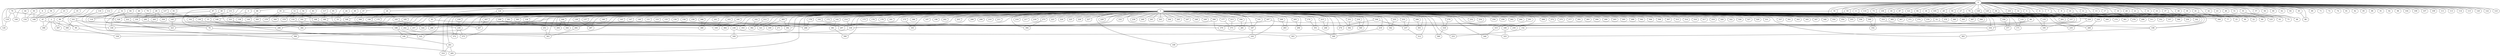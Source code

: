
graph graphname {
    0 -- 1
0 -- 2
0 -- 3
0 -- 4
0 -- 5
0 -- 6
0 -- 7
0 -- 8
0 -- 9
0 -- 10
0 -- 11
0 -- 12
0 -- 13
0 -- 14
0 -- 15
0 -- 16
0 -- 17
0 -- 18
0 -- 19
0 -- 20
0 -- 21
0 -- 22
0 -- 23
0 -- 24
0 -- 25
0 -- 26
0 -- 27
0 -- 28
0 -- 29
0 -- 30
0 -- 31
0 -- 32
0 -- 33
0 -- 34
0 -- 35
0 -- 36
0 -- 37
0 -- 38
0 -- 39
0 -- 40
0 -- 41
0 -- 42
0 -- 43
0 -- 44
0 -- 45
0 -- 46
0 -- 47
0 -- 48
0 -- 49
0 -- 50
0 -- 51
0 -- 52
0 -- 53
0 -- 54
0 -- 55
0 -- 56
0 -- 57
0 -- 58
0 -- 59
0 -- 60
0 -- 61
0 -- 62
0 -- 63
0 -- 64
0 -- 65
0 -- 66
0 -- 67
0 -- 68
0 -- 69
0 -- 70
0 -- 71
0 -- 72
0 -- 73
0 -- 74
0 -- 75
0 -- 76
0 -- 77
0 -- 78
0 -- 79
0 -- 80
0 -- 81
0 -- 82
0 -- 83
0 -- 84
0 -- 85
0 -- 86
0 -- 87
0 -- 88
0 -- 89
0 -- 90
0 -- 91
0 -- 92
0 -- 93
0 -- 94
0 -- 95
0 -- 96
0 -- 97
0 -- 98
0 -- 99
0 -- 100
0 -- 101
0 -- 102
0 -- 103
0 -- 104
0 -- 105
0 -- 106
0 -- 107
0 -- 108
0 -- 109
0 -- 110
0 -- 111
0 -- 112
0 -- 113
0 -- 114
0 -- 115
0 -- 116
0 -- 117
0 -- 118
0 -- 119
0 -- 120
0 -- 121
0 -- 122
0 -- 123
0 -- 124
0 -- 125
0 -- 126
0 -- 127
0 -- 128
0 -- 129
0 -- 130
0 -- 131
1 -- 132
1 -- 133
1 -- 134
1 -- 135
1 -- 136
1 -- 137
1 -- 138
1 -- 139
1 -- 140
1 -- 141
1 -- 142
1 -- 143
1 -- 144
1 -- 145
1 -- 146
1 -- 147
1 -- 148
1 -- 149
1 -- 150
1 -- 151
1 -- 152
1 -- 153
1 -- 154
1 -- 155
1 -- 156
1 -- 157
1 -- 158
1 -- 159
1 -- 160
1 -- 161
1 -- 162
1 -- 163
1 -- 164
1 -- 165
1 -- 166
1 -- 167
1 -- 168
1 -- 169
1 -- 170
1 -- 171
1 -- 172
1 -- 173
1 -- 174
1 -- 175
1 -- 176
1 -- 177
1 -- 178
1 -- 179
1 -- 180
1 -- 181
1 -- 182
1 -- 183
1 -- 184
1 -- 185
1 -- 186
1 -- 187
1 -- 188
1 -- 189
1 -- 190
1 -- 191
1 -- 192
1 -- 193
1 -- 194
1 -- 195
1 -- 196
1 -- 197
1 -- 198
1 -- 199
1 -- 200
1 -- 201
1 -- 202
1 -- 203
1 -- 204
1 -- 205
1 -- 206
1 -- 207
1 -- 208
1 -- 209
1 -- 210
1 -- 211
1 -- 212
1 -- 213
1 -- 214
1 -- 215
1 -- 216
1 -- 217
1 -- 218
1 -- 219
1 -- 220
1 -- 221
1 -- 222
1 -- 223
1 -- 224
1 -- 225
1 -- 226
1 -- 227
1 -- 228
1 -- 229
1 -- 230
1 -- 231
1 -- 232
1 -- 233
1 -- 234
1 -- 235
1 -- 236
1 -- 237
1 -- 238
1 -- 239
1 -- 240
1 -- 241
1 -- 242
1 -- 243
1 -- 244
1 -- 245
1 -- 246
1 -- 247
1 -- 248
1 -- 249
1 -- 250
1 -- 251
1 -- 252
1 -- 253
1 -- 254
1 -- 255
1 -- 256
1 -- 257
1 -- 258
1 -- 259
1 -- 260
1 -- 261
1 -- 262
1 -- 263
1 -- 264
1 -- 265
1 -- 266
1 -- 267
1 -- 268
1 -- 269
1 -- 270
1 -- 271
1 -- 272
1 -- 273
1 -- 274
1 -- 275
1 -- 276
1 -- 277
1 -- 278
1 -- 279
1 -- 280
1 -- 281
1 -- 282
1 -- 283
1 -- 284
1 -- 285
1 -- 286
1 -- 287
1 -- 288
1 -- 289
1 -- 290
1 -- 291
1 -- 292
1 -- 293
1 -- 294
1 -- 295
1 -- 296
1 -- 297
1 -- 298
1 -- 299
1 -- 300
1 -- 301
1 -- 302
1 -- 303
1 -- 304
1 -- 305
1 -- 306
1 -- 307
1 -- 308
1 -- 309
1 -- 310
1 -- 311
1 -- 312
1 -- 313
1 -- 314
1 -- 315
1 -- 316
1 -- 317
1 -- 318
1 -- 319
1 -- 320
1 -- 321
1 -- 322
1 -- 323
1 -- 324
1 -- 325
1 -- 326
1 -- 327
1 -- 328
1 -- 329
1 -- 330
1 -- 331
1 -- 332
1 -- 333
1 -- 334
1 -- 335
1 -- 336
1 -- 337
1 -- 338
1 -- 339
1 -- 340
1 -- 341
1 -- 342
1 -- 343
1 -- 344
1 -- 345
1 -- 346
1 -- 347
1 -- 348
1 -- 349
1 -- 350
1 -- 351
1 -- 352
1 -- 353
1 -- 354
1 -- 355
1 -- 356
1 -- 357
1 -- 358
1 -- 359
1 -- 360
1 -- 361
1 -- 362
1 -- 363
1 -- 364
1 -- 365
1 -- 366
1 -- 367
1 -- 368
1 -- 369
1 -- 370
1 -- 371
1 -- 372
1 -- 373
1 -- 374
1 -- 375
1 -- 376
1 -- 377
1 -- 378
1 -- 379
1 -- 380
1 -- 381
1 -- 382
1 -- 383
1 -- 384
1 -- 385
1 -- 386
1 -- 387
1 -- 388
1 -- 389
1 -- 390
1 -- 391
1 -- 392
1 -- 393
1 -- 394
1 -- 395
2 -- 396
2 -- 397
2 -- 398
2 -- 399
3 -- 15
3 -- 138
4 -- 201
4 -- 157
5 -- 77
7 -- 25
8 -- 168
10 -- 90
11 -- 22
12 -- 379
12 -- 132
12 -- 166
14 -- 368
15 -- 204
15 -- 257
16 -- 228
17 -- 80
18 -- 298
21 -- 125
23 -- 97
24 -- 53
26 -- 196
26 -- 170
26 -- 165
27 -- 386
28 -- 265
28 -- 349
28 -- 359
29 -- 352
30 -- 168
30 -- 154
32 -- 323
32 -- 222
32 -- 119
34 -- 188
34 -- 96
35 -- 89
36 -- 108
37 -- 63
40 -- 330
40 -- 384
40 -- 102
41 -- 75
44 -- 154
45 -- 279
45 -- 300
45 -- 52
46 -- 150
47 -- 187
47 -- 366
49 -- 146
50 -- 357
52 -- 392
52 -- 108
53 -- 288
54 -- 191
55 -- 68
56 -- 168
59 -- 157
59 -- 296
61 -- 145
65 -- 86
66 -- 395
66 -- 144
67 -- 148
67 -- 328
70 -- 250
70 -- 182
73 -- 362
76 -- 328
76 -- 118
76 -- 100
78 -- 190
79 -- 280
83 -- 321
84 -- 238
87 -- 260
89 -- 397
89 -- 99
93 -- 297
93 -- 286
94 -- 276
95 -- 288
96 -- 152
96 -- 259
97 -- 336
97 -- 396
99 -- 338
101 -- 363
101 -- 399
101 -- 242
102 -- 324
103 -- 368
105 -- 311
108 -- 383
110 -- 373
112 -- 296
116 -- 323
117 -- 180
118 -- 126
121 -- 361
121 -- 270
124 -- 209
124 -- 392
127 -- 336
127 -- 136
128 -- 334
129 -- 182
130 -- 220
131 -- 221
131 -- 150
132 -- 188
133 -- 171
135 -- 195
136 -- 267
139 -- 287
141 -- 187
142 -- 288
142 -- 381
145 -- 323
146 -- 353
148 -- 389
152 -- 253
157 -- 195
160 -- 330
162 -- 382
164 -- 344
164 -- 204
165 -- 271
166 -- 169
167 -- 189
167 -- 339
173 -- 183
174 -- 351
177 -- 373
178 -- 288
180 -- 292
184 -- 281
185 -- 323
187 -- 193
188 -- 190
188 -- 335
189 -- 325
190 -- 261
191 -- 364
191 -- 384
192 -- 339
193 -- 199
194 -- 237
194 -- 274
196 -- 286
200 -- 263
205 -- 294
207 -- 267
209 -- 370
209 -- 297
212 -- 382
213 -- 373
214 -- 339
215 -- 246
219 -- 369
220 -- 235
221 -- 372
221 -- 236
222 -- 285
228 -- 269
230 -- 238
231 -- 362
233 -- 237
234 -- 340
236 -- 303
236 -- 349
237 -- 312
238 -- 372
238 -- 375
242 -- 375
251 -- 363
255 -- 342
261 -- 310
261 -- 285
266 -- 301
273 -- 297
273 -- 394
278 -- 318
280 -- 296
290 -- 325
290 -- 339
291 -- 315
292 -- 363
305 -- 392
305 -- 321
308 -- 389
309 -- 332
315 -- 346
318 -- 360
333 -- 334
339 -- 398
351 -- 369
358 -- 377
381 -- 390

}
